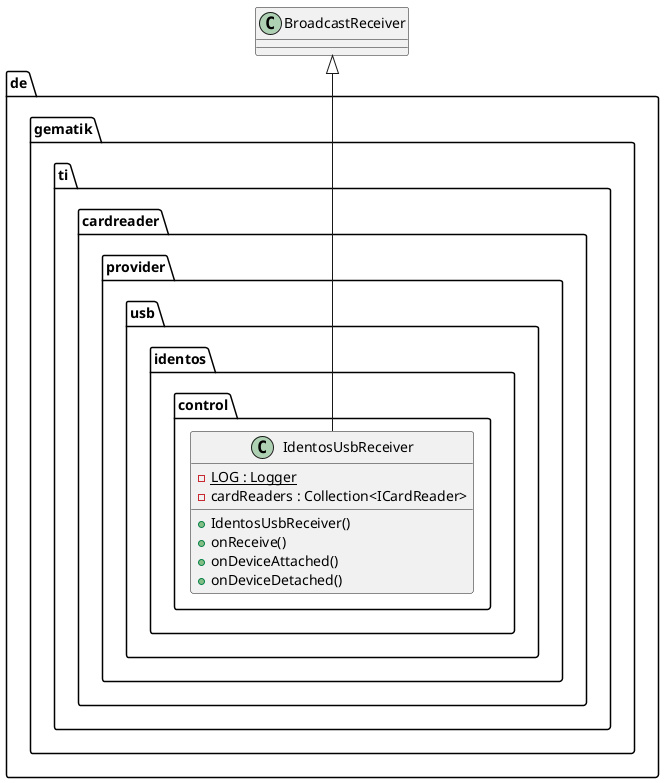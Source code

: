 @startuml

    package de.gematik.ti.cardreader.provider.usb.identos.control {
      class IdentosUsbReceiver {
          {static} - LOG : Logger
          - cardReaders : Collection<ICardReader>
          + IdentosUsbReceiver()
          + onReceive()
          + onDeviceAttached()
          + onDeviceDetached()
      }
    }

  IdentosUsbReceiver -up-|> BroadcastReceiver

@enduml
